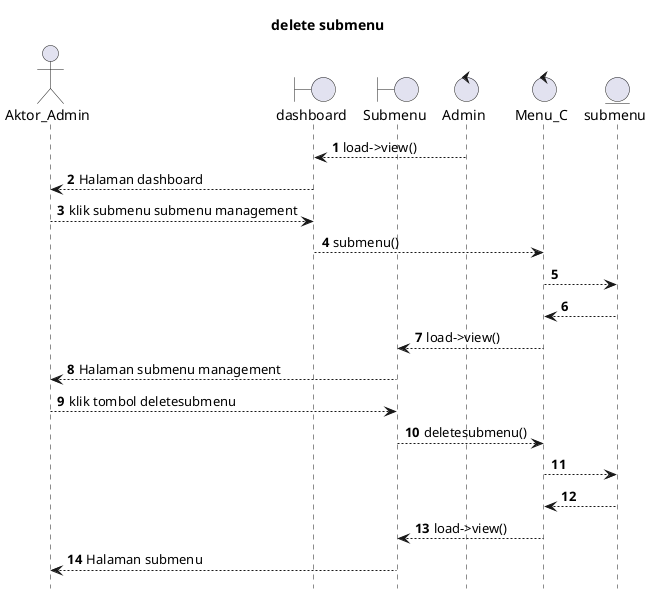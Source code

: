 @startuml

autonumber
hide footbox
title delete submenu

Actor Aktor_Admin
boundary dashboard
boundary Submenu
control Admin
control Menu_C
Entity submenu

Admin --> dashboard: load->view()
dashboard --> Aktor_Admin: Halaman dashboard
Aktor_Admin --> dashboard: klik submenu submenu management
dashboard --> Menu_C: submenu()
Menu_C --> submenu:
    
    submenu --> Menu_C:
    Menu_C --> Submenu: load->view()
    Submenu --> Aktor_Admin: Halaman submenu management

Aktor_Admin --> Submenu: klik tombol deletesubmenu
Submenu --> Menu_C: deletesubmenu()
Menu_C --> submenu:
  
    submenu --> Menu_C:
    Menu_C --> Submenu: load->view()
    Submenu --> Aktor_Admin: Halaman submenu

@enduml